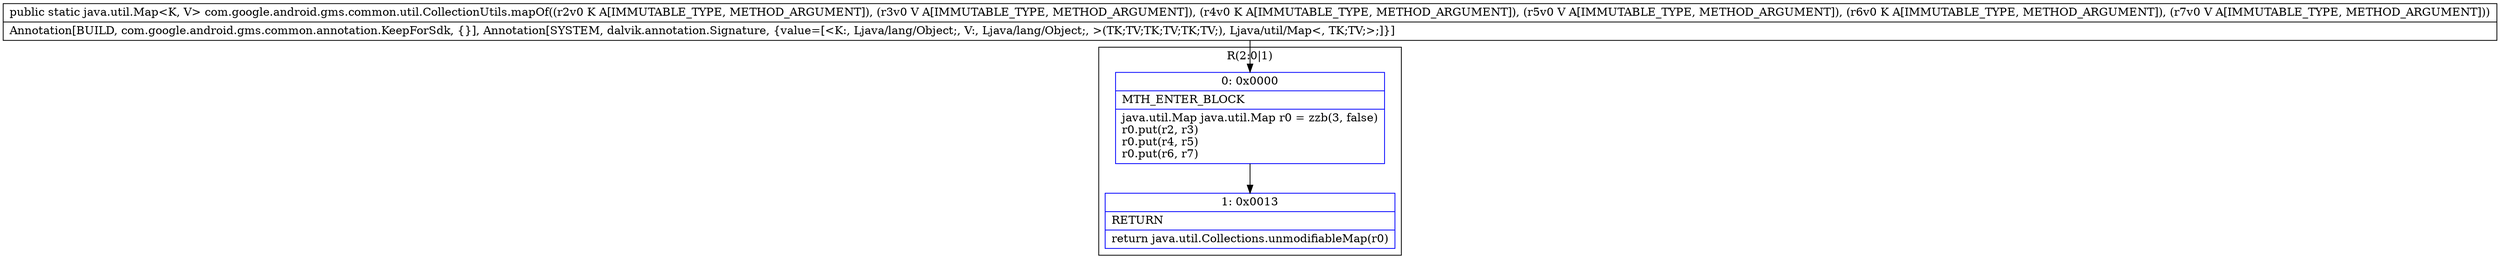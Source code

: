 digraph "CFG forcom.google.android.gms.common.util.CollectionUtils.mapOf(Ljava\/lang\/Object;Ljava\/lang\/Object;Ljava\/lang\/Object;Ljava\/lang\/Object;Ljava\/lang\/Object;Ljava\/lang\/Object;)Ljava\/util\/Map;" {
subgraph cluster_Region_471700101 {
label = "R(2:0|1)";
node [shape=record,color=blue];
Node_0 [shape=record,label="{0\:\ 0x0000|MTH_ENTER_BLOCK\l|java.util.Map java.util.Map r0 = zzb(3, false)\lr0.put(r2, r3)\lr0.put(r4, r5)\lr0.put(r6, r7)\l}"];
Node_1 [shape=record,label="{1\:\ 0x0013|RETURN\l|return java.util.Collections.unmodifiableMap(r0)\l}"];
}
MethodNode[shape=record,label="{public static java.util.Map\<K, V\> com.google.android.gms.common.util.CollectionUtils.mapOf((r2v0 K A[IMMUTABLE_TYPE, METHOD_ARGUMENT]), (r3v0 V A[IMMUTABLE_TYPE, METHOD_ARGUMENT]), (r4v0 K A[IMMUTABLE_TYPE, METHOD_ARGUMENT]), (r5v0 V A[IMMUTABLE_TYPE, METHOD_ARGUMENT]), (r6v0 K A[IMMUTABLE_TYPE, METHOD_ARGUMENT]), (r7v0 V A[IMMUTABLE_TYPE, METHOD_ARGUMENT]))  | Annotation[BUILD, com.google.android.gms.common.annotation.KeepForSdk, \{\}], Annotation[SYSTEM, dalvik.annotation.Signature, \{value=[\<K:, Ljava\/lang\/Object;, V:, Ljava\/lang\/Object;, \>(TK;TV;TK;TV;TK;TV;), Ljava\/util\/Map\<, TK;TV;\>;]\}]\l}"];
MethodNode -> Node_0;
Node_0 -> Node_1;
}

